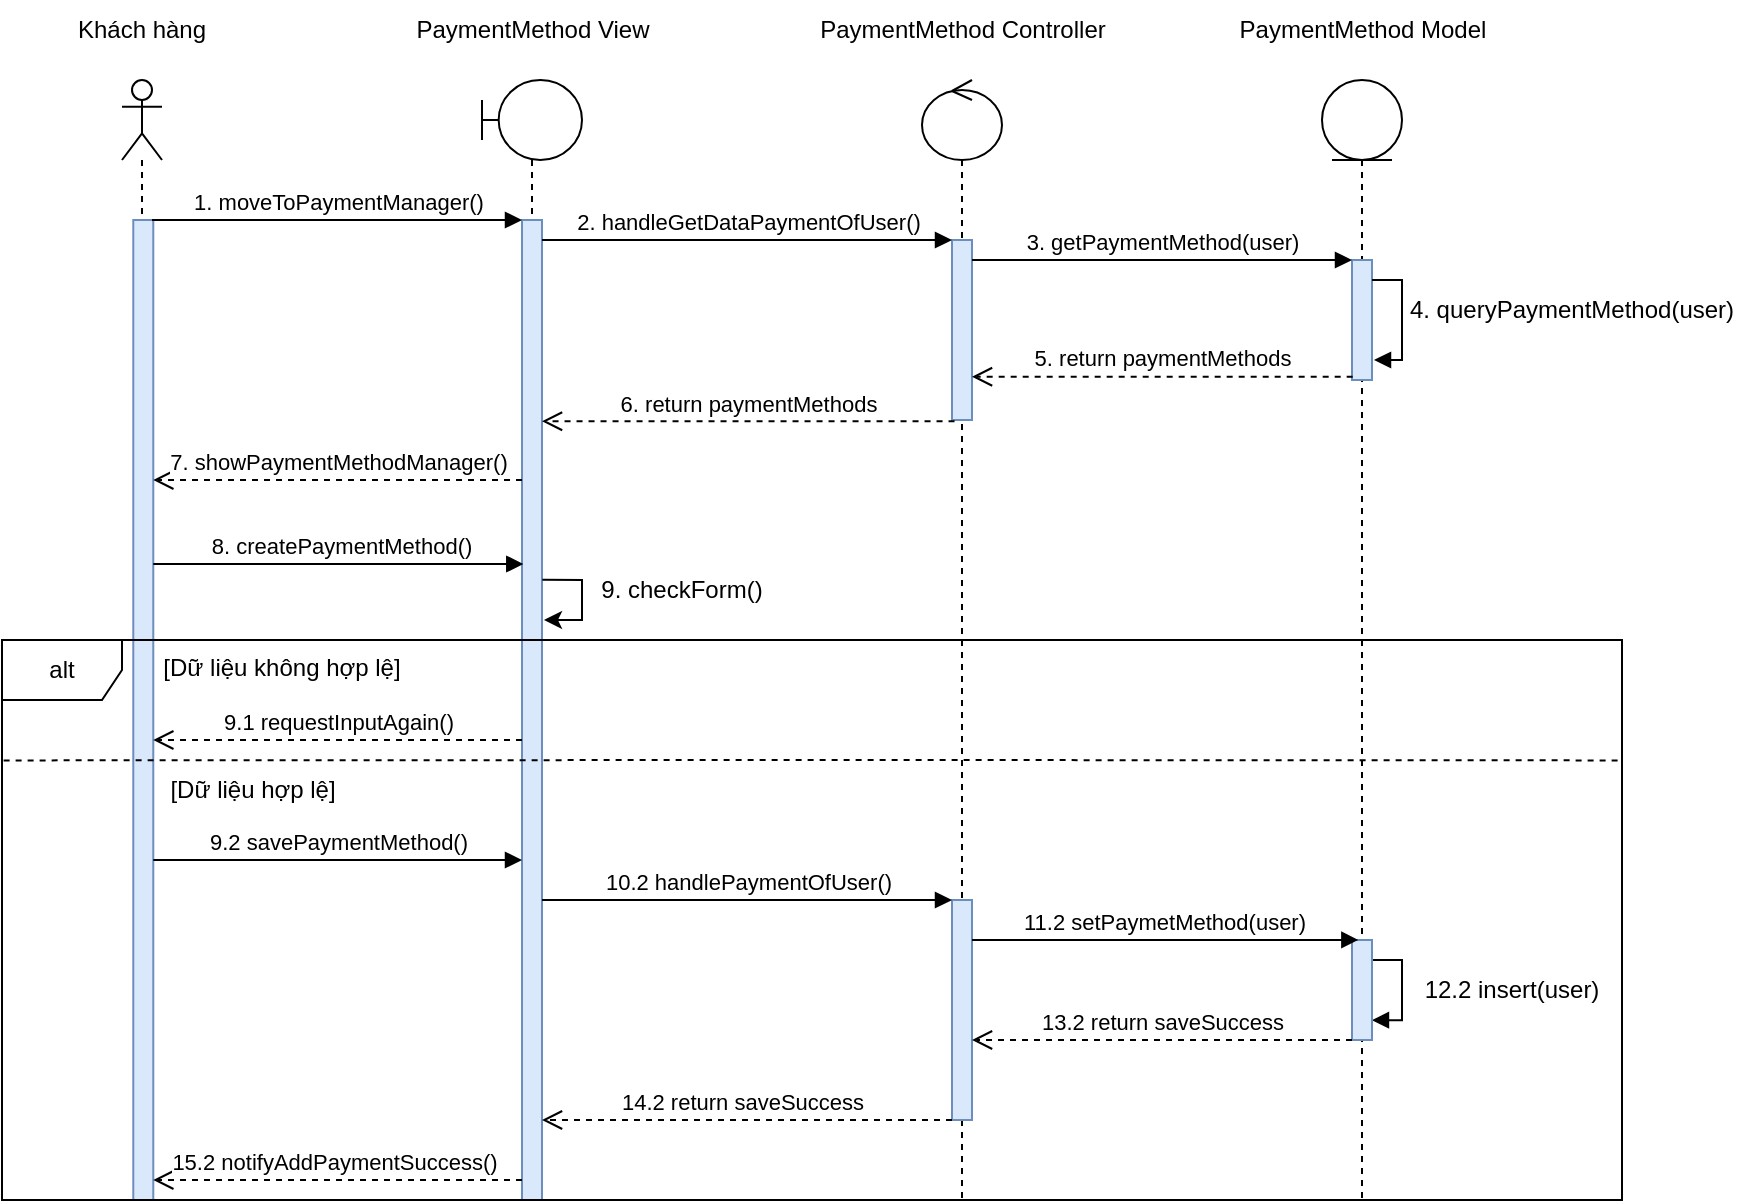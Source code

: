 <mxfile version="20.6.0" type="google"><diagram id="kgpKYQtTHZ0yAKxKKP6v" name="Page-1"><mxGraphModel grid="1" page="1" gridSize="10" guides="1" tooltips="1" connect="1" arrows="1" fold="1" pageScale="1" pageWidth="850" pageHeight="1100" math="0" shadow="0"><root><mxCell id="0"/><mxCell id="1" parent="0"/><mxCell id="gHb1lpj_F4JyTAwOaKHb-1" value="" style="shape=umlLifeline;participant=umlBoundary;perimeter=lifelinePerimeter;whiteSpace=wrap;html=1;container=1;collapsible=0;recursiveResize=0;verticalAlign=top;spacingTop=36;outlineConnect=0;" vertex="1" parent="1"><mxGeometry x="290" y="40" width="50" height="560" as="geometry"/></mxCell><mxCell id="gHb1lpj_F4JyTAwOaKHb-17" value="" style="html=1;points=[];perimeter=orthogonalPerimeter;fillColor=#dae8fc;strokeColor=#6c8ebf;" vertex="1" parent="gHb1lpj_F4JyTAwOaKHb-1"><mxGeometry x="20" y="70" width="10" height="490" as="geometry"/></mxCell><mxCell id="gHb1lpj_F4JyTAwOaKHb-77" value="" style="endArrow=classic;html=1;rounded=0;exitX=1.017;exitY=0.367;exitDx=0;exitDy=0;exitPerimeter=0;entryX=1.045;entryY=0.408;entryDx=0;entryDy=0;entryPerimeter=0;" edge="1" parent="gHb1lpj_F4JyTAwOaKHb-1" source="gHb1lpj_F4JyTAwOaKHb-17" target="gHb1lpj_F4JyTAwOaKHb-17"><mxGeometry width="50" height="50" relative="1" as="geometry"><mxPoint x="30.92" y="261.6" as="sourcePoint"/><mxPoint x="30.0" y="282.4" as="targetPoint"/><Array as="points"><mxPoint x="50" y="250"/><mxPoint x="50" y="270"/><mxPoint x="40" y="270"/><mxPoint x="31" y="270"/></Array></mxGeometry></mxCell><mxCell id="gHb1lpj_F4JyTAwOaKHb-2" value="" style="shape=umlLifeline;participant=umlEntity;perimeter=lifelinePerimeter;whiteSpace=wrap;html=1;container=1;collapsible=0;recursiveResize=0;verticalAlign=top;spacingTop=36;outlineConnect=0;" vertex="1" parent="1"><mxGeometry x="710" y="40" width="40" height="560" as="geometry"/></mxCell><mxCell id="gHb1lpj_F4JyTAwOaKHb-23" value="" style="html=1;points=[];perimeter=orthogonalPerimeter;fillColor=#dae8fc;strokeColor=#6c8ebf;" vertex="1" parent="gHb1lpj_F4JyTAwOaKHb-2"><mxGeometry x="15" y="90" width="10" height="60" as="geometry"/></mxCell><mxCell id="gHb1lpj_F4JyTAwOaKHb-27" value="" style="edgeStyle=orthogonalEdgeStyle;html=1;align=left;spacingLeft=2;endArrow=block;rounded=0;" edge="1" parent="gHb1lpj_F4JyTAwOaKHb-2"><mxGeometry x="-0.022" y="10" relative="1" as="geometry"><mxPoint x="26" y="100" as="sourcePoint"/><Array as="points"><mxPoint x="25" y="100"/><mxPoint x="40" y="100"/><mxPoint x="40" y="140"/><mxPoint x="26" y="140"/></Array><mxPoint x="26" y="140" as="targetPoint"/><mxPoint as="offset"/></mxGeometry></mxCell><mxCell id="Hi0QqFqO53Z9nwh4Hzio-6" value="" style="edgeStyle=orthogonalEdgeStyle;html=1;align=left;spacingLeft=2;endArrow=block;rounded=0;exitX=1.052;exitY=0.336;exitDx=0;exitDy=0;exitPerimeter=0;entryX=0.998;entryY=0.802;entryDx=0;entryDy=0;entryPerimeter=0;" edge="1" parent="gHb1lpj_F4JyTAwOaKHb-2" target="t_v2Gy8XpHsP7pJ7Ov8y-2"><mxGeometry x="-0.022" y="10" relative="1" as="geometry"><mxPoint x="25.52" y="440" as="sourcePoint"/><Array as="points"><mxPoint x="40" y="440"/><mxPoint x="40" y="470"/></Array><mxPoint x="26" y="459.84" as="targetPoint"/><mxPoint as="offset"/></mxGeometry></mxCell><mxCell id="gHb1lpj_F4JyTAwOaKHb-3" value="" style="shape=umlLifeline;participant=umlControl;perimeter=lifelinePerimeter;whiteSpace=wrap;html=1;container=1;collapsible=0;recursiveResize=0;verticalAlign=top;spacingTop=36;outlineConnect=0;" vertex="1" parent="1"><mxGeometry x="510" y="40" width="40" height="560" as="geometry"/></mxCell><mxCell id="gHb1lpj_F4JyTAwOaKHb-20" value="" style="html=1;points=[];perimeter=orthogonalPerimeter;fillColor=#dae8fc;strokeColor=#6c8ebf;" vertex="1" parent="gHb1lpj_F4JyTAwOaKHb-3"><mxGeometry x="15" y="80" width="10" height="90" as="geometry"/></mxCell><mxCell id="gHb1lpj_F4JyTAwOaKHb-74" value="" style="html=1;points=[];perimeter=orthogonalPerimeter;strokeColor=#6c8ebf;fillColor=#dae8fc;" vertex="1" parent="gHb1lpj_F4JyTAwOaKHb-3"><mxGeometry x="15" y="410" width="10" height="110" as="geometry"/></mxCell><mxCell id="gHb1lpj_F4JyTAwOaKHb-4" value="" style="shape=umlLifeline;participant=umlActor;perimeter=lifelinePerimeter;whiteSpace=wrap;html=1;container=1;collapsible=0;recursiveResize=0;verticalAlign=top;spacingTop=36;outlineConnect=0;strokeColor=default;" vertex="1" parent="1"><mxGeometry x="110" y="40" width="20" height="560" as="geometry"/></mxCell><mxCell id="gHb1lpj_F4JyTAwOaKHb-33" value="" style="html=1;points=[];perimeter=orthogonalPerimeter;strokeColor=#6c8ebf;fillColor=#dae8fc;" vertex="1" parent="gHb1lpj_F4JyTAwOaKHb-4"><mxGeometry x="5.64" y="70" width="10" height="490" as="geometry"/></mxCell><mxCell id="gHb1lpj_F4JyTAwOaKHb-5" value="Khách hàng" style="text;html=1;strokeColor=none;fillColor=none;align=center;verticalAlign=middle;whiteSpace=wrap;rounded=0;" vertex="1" parent="1"><mxGeometry x="65" width="110" height="30" as="geometry"/></mxCell><mxCell id="gHb1lpj_F4JyTAwOaKHb-7" value="PaymentMethod Model" style="text;html=1;strokeColor=none;fillColor=none;align=center;verticalAlign=middle;whiteSpace=wrap;rounded=0;" vertex="1" parent="1"><mxGeometry x="662.5" width="135" height="30" as="geometry"/></mxCell><mxCell id="gHb1lpj_F4JyTAwOaKHb-8" value="PaymentMethod Controller" style="text;html=1;strokeColor=none;fillColor=none;align=center;verticalAlign=middle;whiteSpace=wrap;rounded=0;" vertex="1" parent="1"><mxGeometry x="452.5" width="155" height="30" as="geometry"/></mxCell><mxCell id="gHb1lpj_F4JyTAwOaKHb-9" value="PaymentMethod View" style="text;html=1;strokeColor=none;fillColor=none;align=center;verticalAlign=middle;whiteSpace=wrap;rounded=0;" vertex="1" parent="1"><mxGeometry x="247.5" width="135" height="30" as="geometry"/></mxCell><mxCell id="gHb1lpj_F4JyTAwOaKHb-18" value="1. moveToPaymentManager()" style="html=1;verticalAlign=bottom;endArrow=block;entryX=0;entryY=0;rounded=0;" edge="1" parent="1" target="gHb1lpj_F4JyTAwOaKHb-17"><mxGeometry relative="1" as="geometry"><mxPoint x="125" y="110.0" as="sourcePoint"/></mxGeometry></mxCell><mxCell id="gHb1lpj_F4JyTAwOaKHb-21" value="2. handleGetDataPaymentOfUser()" style="html=1;verticalAlign=bottom;endArrow=block;entryX=0;entryY=0;rounded=0;" edge="1" parent="1" target="gHb1lpj_F4JyTAwOaKHb-20"><mxGeometry relative="1" as="geometry"><mxPoint x="320" y="120" as="sourcePoint"/></mxGeometry></mxCell><mxCell id="gHb1lpj_F4JyTAwOaKHb-24" value="3. getPaymentMethod(user)" style="html=1;verticalAlign=bottom;endArrow=block;entryX=0;entryY=0;rounded=0;" edge="1" parent="1" source="gHb1lpj_F4JyTAwOaKHb-20" target="gHb1lpj_F4JyTAwOaKHb-23"><mxGeometry relative="1" as="geometry"><mxPoint x="655" y="130" as="sourcePoint"/></mxGeometry></mxCell><mxCell id="gHb1lpj_F4JyTAwOaKHb-25" value="5. return paymentMethods" style="html=1;verticalAlign=bottom;endArrow=open;dashed=1;endSize=8;exitX=0.034;exitY=0.973;rounded=0;exitDx=0;exitDy=0;exitPerimeter=0;" edge="1" parent="1" source="gHb1lpj_F4JyTAwOaKHb-23" target="gHb1lpj_F4JyTAwOaKHb-20"><mxGeometry relative="1" as="geometry"><mxPoint x="655" y="206" as="targetPoint"/></mxGeometry></mxCell><mxCell id="gHb1lpj_F4JyTAwOaKHb-28" value="4. queryPaymentMethod(user)" style="text;html=1;strokeColor=none;fillColor=none;align=center;verticalAlign=middle;whiteSpace=wrap;rounded=0;" vertex="1" parent="1"><mxGeometry x="750" y="140" width="170" height="30" as="geometry"/></mxCell><mxCell id="gHb1lpj_F4JyTAwOaKHb-29" value="6. return paymentMethods" style="html=1;verticalAlign=bottom;endArrow=open;dashed=1;endSize=8;rounded=0;exitX=0.127;exitY=1.007;exitDx=0;exitDy=0;exitPerimeter=0;" edge="1" parent="1" source="gHb1lpj_F4JyTAwOaKHb-20" target="gHb1lpj_F4JyTAwOaKHb-17"><mxGeometry relative="1" as="geometry"><mxPoint x="545" y="197.0" as="targetPoint"/><mxPoint x="520" y="210" as="sourcePoint"/></mxGeometry></mxCell><mxCell id="gHb1lpj_F4JyTAwOaKHb-30" value="&amp;nbsp;8. createPaymentMethod()" style="html=1;verticalAlign=bottom;endArrow=block;rounded=0;" edge="1" parent="1" source="gHb1lpj_F4JyTAwOaKHb-33"><mxGeometry width="80" relative="1" as="geometry"><mxPoint x="120.64" y="282" as="sourcePoint"/><mxPoint x="310.64" y="282" as="targetPoint"/></mxGeometry></mxCell><mxCell id="gHb1lpj_F4JyTAwOaKHb-34" value="9.2 savePaymentMethod()" style="html=1;verticalAlign=bottom;endArrow=block;rounded=0;" edge="1" parent="1" source="gHb1lpj_F4JyTAwOaKHb-33" target="gHb1lpj_F4JyTAwOaKHb-17"><mxGeometry width="80" relative="1" as="geometry"><mxPoint x="126.0" y="487.0" as="sourcePoint"/><mxPoint x="307.82" y="487.0" as="targetPoint"/><Array as="points"><mxPoint x="220" y="430"/></Array></mxGeometry></mxCell><mxCell id="gHb1lpj_F4JyTAwOaKHb-78" value="9. checkForm()" style="text;html=1;strokeColor=none;fillColor=none;align=center;verticalAlign=middle;whiteSpace=wrap;rounded=0;" vertex="1" parent="1"><mxGeometry x="330" y="280" width="120" height="30" as="geometry"/></mxCell><mxCell id="gHb1lpj_F4JyTAwOaKHb-79" value="9.1 requestInputAgain()" style="html=1;verticalAlign=bottom;endArrow=open;dashed=1;endSize=8;rounded=0;" edge="1" parent="1" source="gHb1lpj_F4JyTAwOaKHb-17" target="gHb1lpj_F4JyTAwOaKHb-33"><mxGeometry relative="1" as="geometry"><mxPoint x="270" y="370" as="sourcePoint"/><mxPoint x="190" y="370" as="targetPoint"/><Array as="points"><mxPoint x="220" y="370"/></Array></mxGeometry></mxCell><mxCell id="gHb1lpj_F4JyTAwOaKHb-82" value="[Dữ liệu không hợp lệ]" style="text;align=center;fontStyle=0;verticalAlign=middle;spacingLeft=3;spacingRight=3;strokeColor=none;rotatable=0;points=[[0,0.5],[1,0.5]];portConstraint=eastwest;" vertex="1" parent="1"><mxGeometry x="130" y="320" width="120" height="26" as="geometry"/></mxCell><mxCell id="gHb1lpj_F4JyTAwOaKHb-85" value="10.2 handlePaymentOfUser()" style="html=1;verticalAlign=bottom;endArrow=block;rounded=0;" edge="1" parent="1" source="gHb1lpj_F4JyTAwOaKHb-17" target="gHb1lpj_F4JyTAwOaKHb-74"><mxGeometry width="80" relative="1" as="geometry"><mxPoint x="350" y="450" as="sourcePoint"/><mxPoint x="430" y="450" as="targetPoint"/></mxGeometry></mxCell><mxCell id="t_v2Gy8XpHsP7pJ7Ov8y-2" value="" style="html=1;points=[];perimeter=orthogonalPerimeter;fillColor=#dae8fc;strokeColor=#6c8ebf;" vertex="1" parent="1"><mxGeometry x="725" y="470" width="10" height="50" as="geometry"/></mxCell><mxCell id="t_v2Gy8XpHsP7pJ7Ov8y-5" value="11.2 setPaymetMethod(user)" style="html=1;verticalAlign=bottom;endArrow=block;rounded=0;entryX=0.318;entryY=-0.001;entryDx=0;entryDy=0;entryPerimeter=0;" edge="1" parent="1" source="gHb1lpj_F4JyTAwOaKHb-74" target="t_v2Gy8XpHsP7pJ7Ov8y-2"><mxGeometry width="80" relative="1" as="geometry"><mxPoint x="580" y="470" as="sourcePoint"/><mxPoint x="730" y="480" as="targetPoint"/><Array as="points"><mxPoint x="630" y="470"/></Array></mxGeometry></mxCell><mxCell id="t_v2Gy8XpHsP7pJ7Ov8y-6" value="13.2 return saveSuccess" style="html=1;verticalAlign=bottom;endArrow=open;dashed=1;endSize=8;rounded=0;" edge="1" parent="1" source="t_v2Gy8XpHsP7pJ7Ov8y-2" target="gHb1lpj_F4JyTAwOaKHb-74"><mxGeometry relative="1" as="geometry"><mxPoint x="700" y="530" as="sourcePoint"/><mxPoint x="620" y="530" as="targetPoint"/><Array as="points"><mxPoint x="630" y="520"/></Array></mxGeometry></mxCell><mxCell id="t_v2Gy8XpHsP7pJ7Ov8y-8" value="14.2 return saveSuccess" style="html=1;verticalAlign=bottom;endArrow=open;dashed=1;endSize=8;rounded=0;" edge="1" parent="1" source="gHb1lpj_F4JyTAwOaKHb-74" target="gHb1lpj_F4JyTAwOaKHb-17"><mxGeometry x="0.024" relative="1" as="geometry"><mxPoint x="510" y="540" as="sourcePoint"/><mxPoint x="350" y="510" as="targetPoint"/><mxPoint as="offset"/><Array as="points"><mxPoint x="430" y="560"/></Array></mxGeometry></mxCell><mxCell id="Hi0QqFqO53Z9nwh4Hzio-3" value="7. showPaymentMethodManager()" style="html=1;verticalAlign=bottom;endArrow=open;dashed=1;endSize=8;rounded=0;" edge="1" parent="1" source="gHb1lpj_F4JyTAwOaKHb-17" target="gHb1lpj_F4JyTAwOaKHb-33"><mxGeometry relative="1" as="geometry"><mxPoint x="340" y="230.63" as="targetPoint"/><mxPoint x="546.27" y="230.63" as="sourcePoint"/><Array as="points"><mxPoint x="220" y="240"/></Array></mxGeometry></mxCell><mxCell id="Hi0QqFqO53Z9nwh4Hzio-5" value="15.2 notifyAddPaymentSuccess()" style="html=1;verticalAlign=bottom;endArrow=open;dashed=1;endSize=8;rounded=0;" edge="1" parent="1" source="gHb1lpj_F4JyTAwOaKHb-17" target="gHb1lpj_F4JyTAwOaKHb-33"><mxGeometry x="0.024" relative="1" as="geometry"><mxPoint x="535" y="570.0" as="sourcePoint"/><mxPoint x="330" y="570" as="targetPoint"/><mxPoint as="offset"/><Array as="points"><mxPoint x="260" y="590"/><mxPoint x="160" y="590"/></Array></mxGeometry></mxCell><mxCell id="Hi0QqFqO53Z9nwh4Hzio-7" value="12.2 insert(user)" style="text;html=1;strokeColor=none;fillColor=none;align=center;verticalAlign=middle;whiteSpace=wrap;rounded=0;" vertex="1" parent="1"><mxGeometry x="750" y="480" width="110" height="30" as="geometry"/></mxCell><mxCell id="Hi0QqFqO53Z9nwh4Hzio-9" value="alt" style="shape=umlFrame;whiteSpace=wrap;html=1;" vertex="1" parent="1"><mxGeometry x="50" y="320" width="810" height="280" as="geometry"/></mxCell><mxCell id="Hi0QqFqO53Z9nwh4Hzio-10" value="" style="endArrow=none;dashed=1;html=1;rounded=0;exitX=0.001;exitY=0.215;exitDx=0;exitDy=0;exitPerimeter=0;entryX=1.001;entryY=0.215;entryDx=0;entryDy=0;entryPerimeter=0;" edge="1" parent="1" source="Hi0QqFqO53Z9nwh4Hzio-9" target="Hi0QqFqO53Z9nwh4Hzio-9"><mxGeometry width="50" height="50" relative="1" as="geometry"><mxPoint x="380" y="400" as="sourcePoint"/><mxPoint x="860" y="380" as="targetPoint"/><Array as="points"><mxPoint x="460" y="380"/></Array></mxGeometry></mxCell><mxCell id="Hi0QqFqO53Z9nwh4Hzio-11" value="[Dữ liệu hợp lệ]" style="text;html=1;align=center;verticalAlign=middle;resizable=0;points=[];autosize=1;strokeColor=none;fillColor=none;" vertex="1" parent="1"><mxGeometry x="120" y="380" width="110" height="30" as="geometry"/></mxCell></root></mxGraphModel></diagram></mxfile>